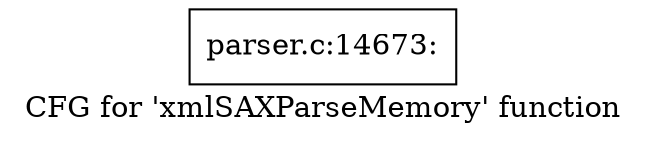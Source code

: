 digraph "CFG for 'xmlSAXParseMemory' function" {
	label="CFG for 'xmlSAXParseMemory' function";

	Node0x5f63b80 [shape=record,label="{parser.c:14673:}"];
}
